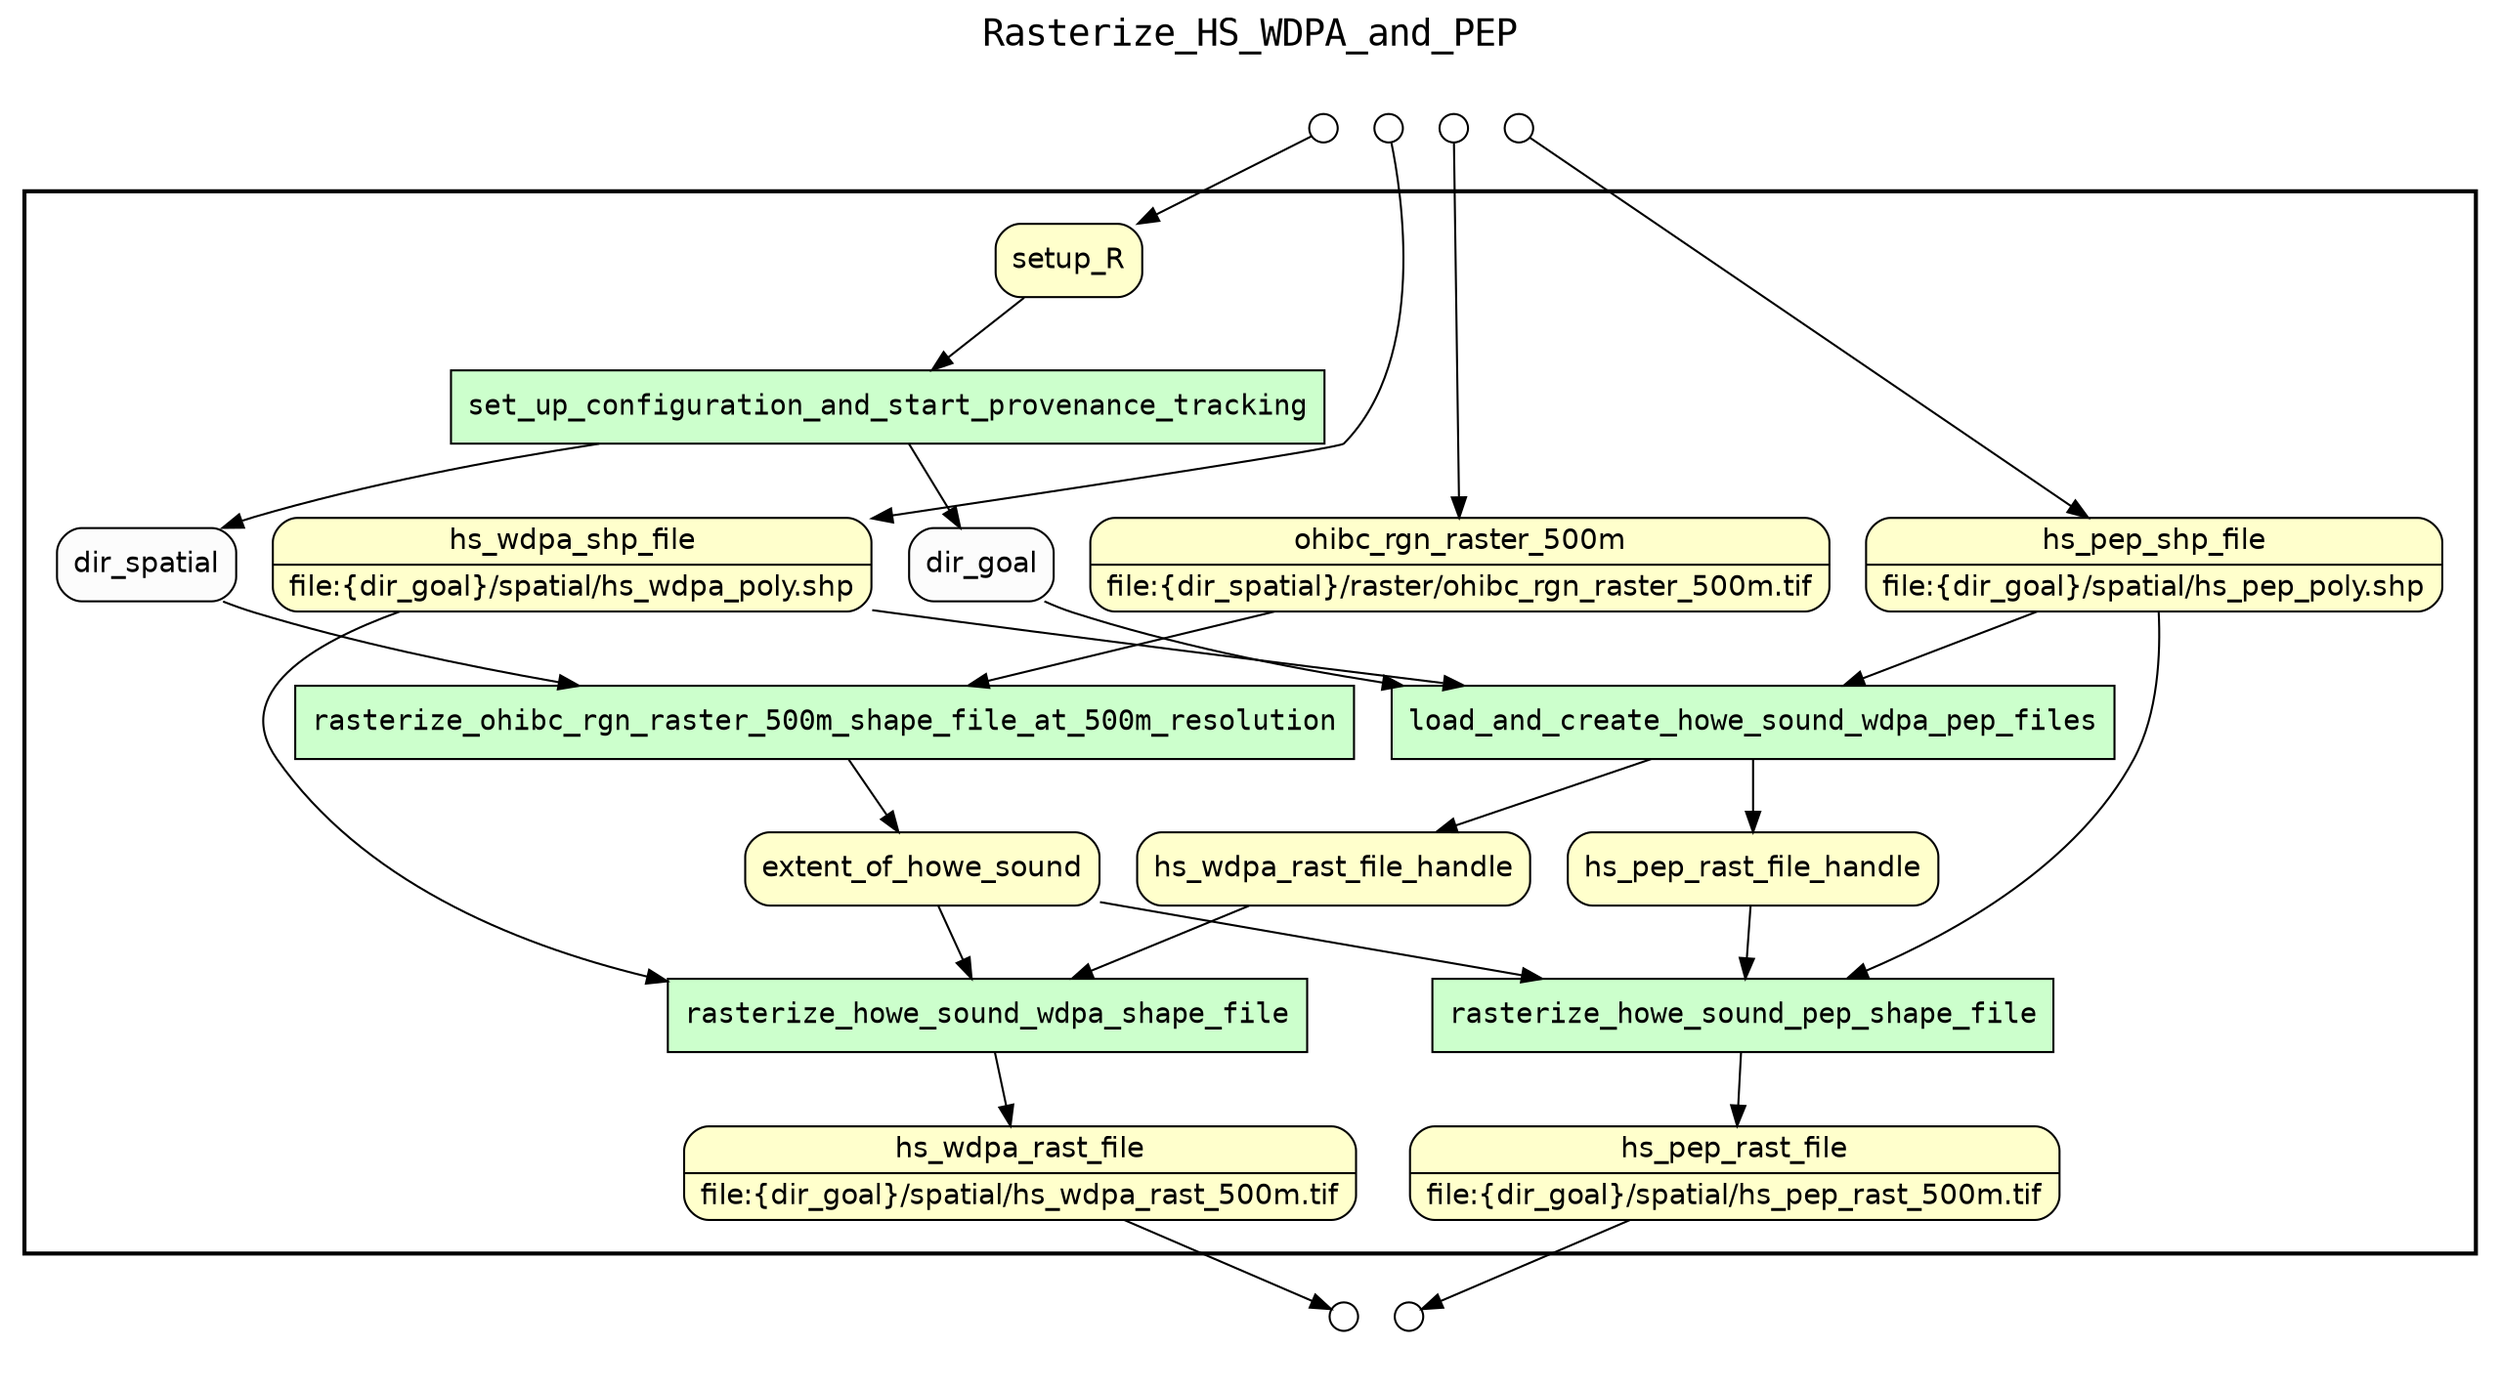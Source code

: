 digraph Workflow {
rankdir=TB
fontname=Courier; fontsize=18; labelloc=t
label=Rasterize_HS_WDPA_and_PEP
subgraph cluster_workflow_box_outer { label=""; color=black; penwidth=2
subgraph cluster_workflow_box_inner { label=""; color=white
node[shape=box style=filled fillcolor="#CCFFCC" peripheries=1 fontname=Courier]
set_up_configuration_and_start_provenance_tracking
rasterize_ohibc_rgn_raster_500m_shape_file_at_500m_resolution
load_and_create_howe_sound_wdpa_pep_files
rasterize_howe_sound_wdpa_shape_file
rasterize_howe_sound_pep_shape_file
node[shape=box style="rounded,filled" fillcolor="#FFFFCC" peripheries=1 fontname=Helvetica]
hs_wdpa_rast_file [shape=record rankdir=LR label="{<f0> hs_wdpa_rast_file |<f1> file\:\{dir_goal\}/spatial/hs_wdpa_rast_500m.tif}"];
hs_pep_rast_file [shape=record rankdir=LR label="{<f0> hs_pep_rast_file |<f1> file\:\{dir_goal\}/spatial/hs_pep_rast_500m.tif}"];
setup_R
ohibc_rgn_raster_500m [shape=record rankdir=LR label="{<f0> ohibc_rgn_raster_500m |<f1> file\:\{dir_spatial\}/raster/ohibc_rgn_raster_500m.tif}"];
hs_wdpa_shp_file [shape=record rankdir=LR label="{<f0> hs_wdpa_shp_file |<f1> file\:\{dir_goal\}/spatial/hs_wdpa_poly.shp}"];
hs_pep_shp_file [shape=record rankdir=LR label="{<f0> hs_pep_shp_file |<f1> file\:\{dir_goal\}/spatial/hs_pep_poly.shp}"];
extent_of_howe_sound
hs_wdpa_rast_file_handle
hs_pep_rast_file_handle
node[shape=box style="rounded,filled" fillcolor="#FCFCFC" peripheries=1 fontname=Helvetica]
dir_spatial
dir_goal
set_up_configuration_and_start_provenance_tracking -> dir_spatial
set_up_configuration_and_start_provenance_tracking -> dir_goal
setup_R -> set_up_configuration_and_start_provenance_tracking
rasterize_ohibc_rgn_raster_500m_shape_file_at_500m_resolution -> extent_of_howe_sound
dir_spatial -> rasterize_ohibc_rgn_raster_500m_shape_file_at_500m_resolution
ohibc_rgn_raster_500m -> rasterize_ohibc_rgn_raster_500m_shape_file_at_500m_resolution
load_and_create_howe_sound_wdpa_pep_files -> hs_wdpa_rast_file_handle
load_and_create_howe_sound_wdpa_pep_files -> hs_pep_rast_file_handle
dir_goal -> load_and_create_howe_sound_wdpa_pep_files
hs_wdpa_shp_file -> load_and_create_howe_sound_wdpa_pep_files
hs_pep_shp_file -> load_and_create_howe_sound_wdpa_pep_files
rasterize_howe_sound_wdpa_shape_file -> hs_wdpa_rast_file
hs_wdpa_shp_file -> rasterize_howe_sound_wdpa_shape_file
extent_of_howe_sound -> rasterize_howe_sound_wdpa_shape_file
hs_wdpa_rast_file_handle -> rasterize_howe_sound_wdpa_shape_file
rasterize_howe_sound_pep_shape_file -> hs_pep_rast_file
hs_pep_shp_file -> rasterize_howe_sound_pep_shape_file
extent_of_howe_sound -> rasterize_howe_sound_pep_shape_file
hs_pep_rast_file_handle -> rasterize_howe_sound_pep_shape_file
}}
subgraph cluster_input_ports_group_outer { label=""; color=white
subgraph cluster_input_ports_group_inner { label=""; color=white
node[shape=circle style="rounded,filled" fillcolor="#FFFFFF" peripheries=1 fontname=Helvetica width=0.2]
setup_R_input_port [label=""]
hs_wdpa_shp_file_input_port [label=""]
hs_pep_shp_file_input_port [label=""]
ohibc_rgn_raster_500m_input_port [label=""]
}}
subgraph cluster_output_ports_group_outer { label=""; color=white
subgraph cluster_output_ports_group_inner { label=""; color=white
node[shape=circle style="rounded,filled" fillcolor="#FFFFFF" peripheries=1 fontname=Helvetica width=0.2]
hs_wdpa_rast_file_output_port [label=""]
hs_pep_rast_file_output_port [label=""]
}}
setup_R_input_port -> setup_R
hs_wdpa_shp_file_input_port -> hs_wdpa_shp_file
hs_pep_shp_file_input_port -> hs_pep_shp_file
ohibc_rgn_raster_500m_input_port -> ohibc_rgn_raster_500m
hs_wdpa_rast_file -> hs_wdpa_rast_file_output_port
hs_pep_rast_file -> hs_pep_rast_file_output_port
}
